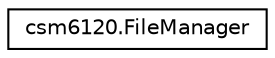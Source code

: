 digraph "Graphical Class Hierarchy"
{
  edge [fontname="Helvetica",fontsize="10",labelfontname="Helvetica",labelfontsize="10"];
  node [fontname="Helvetica",fontsize="10",shape=record];
  rankdir="LR";
  Node1 [label="csm6120.FileManager",height=0.2,width=0.4,color="black", fillcolor="white", style="filled",URL="$classcsm6120_1_1_file_manager.html"];
}
